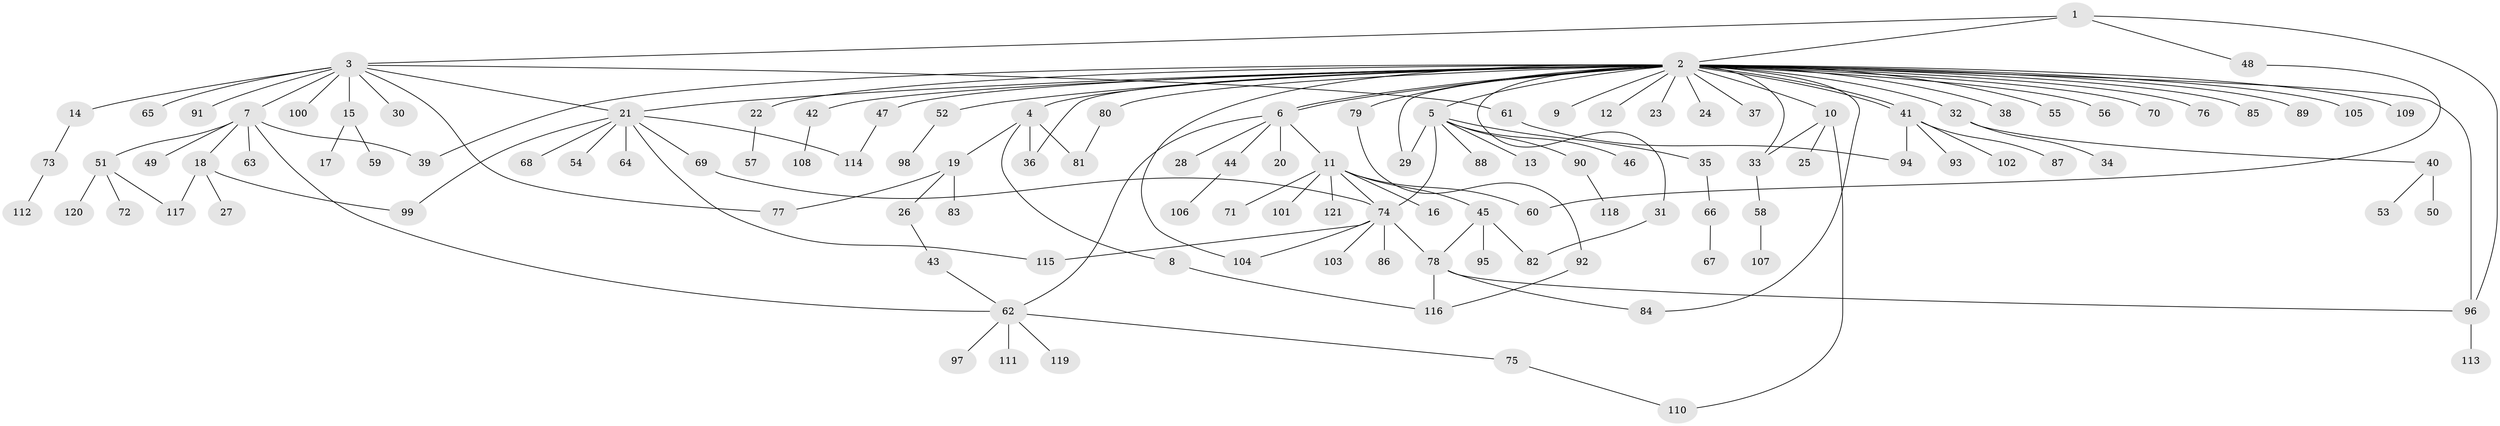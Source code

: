 // coarse degree distribution, {4: 0.041666666666666664, 37: 0.010416666666666666, 11: 0.010416666666666666, 5: 0.020833333333333332, 14: 0.010416666666666666, 6: 0.020833333333333332, 8: 0.03125, 1: 0.5729166666666666, 3: 0.041666666666666664, 2: 0.22916666666666666, 7: 0.010416666666666666}
// Generated by graph-tools (version 1.1) at 2025/51/02/27/25 19:51:57]
// undirected, 121 vertices, 148 edges
graph export_dot {
graph [start="1"]
  node [color=gray90,style=filled];
  1;
  2;
  3;
  4;
  5;
  6;
  7;
  8;
  9;
  10;
  11;
  12;
  13;
  14;
  15;
  16;
  17;
  18;
  19;
  20;
  21;
  22;
  23;
  24;
  25;
  26;
  27;
  28;
  29;
  30;
  31;
  32;
  33;
  34;
  35;
  36;
  37;
  38;
  39;
  40;
  41;
  42;
  43;
  44;
  45;
  46;
  47;
  48;
  49;
  50;
  51;
  52;
  53;
  54;
  55;
  56;
  57;
  58;
  59;
  60;
  61;
  62;
  63;
  64;
  65;
  66;
  67;
  68;
  69;
  70;
  71;
  72;
  73;
  74;
  75;
  76;
  77;
  78;
  79;
  80;
  81;
  82;
  83;
  84;
  85;
  86;
  87;
  88;
  89;
  90;
  91;
  92;
  93;
  94;
  95;
  96;
  97;
  98;
  99;
  100;
  101;
  102;
  103;
  104;
  105;
  106;
  107;
  108;
  109;
  110;
  111;
  112;
  113;
  114;
  115;
  116;
  117;
  118;
  119;
  120;
  121;
  1 -- 2;
  1 -- 3;
  1 -- 48;
  1 -- 96;
  2 -- 4;
  2 -- 5;
  2 -- 6;
  2 -- 6;
  2 -- 9;
  2 -- 10;
  2 -- 12;
  2 -- 21;
  2 -- 22;
  2 -- 23;
  2 -- 24;
  2 -- 29;
  2 -- 31;
  2 -- 32;
  2 -- 33;
  2 -- 36;
  2 -- 37;
  2 -- 38;
  2 -- 39;
  2 -- 41;
  2 -- 41;
  2 -- 42;
  2 -- 47;
  2 -- 52;
  2 -- 55;
  2 -- 56;
  2 -- 70;
  2 -- 76;
  2 -- 79;
  2 -- 80;
  2 -- 84;
  2 -- 85;
  2 -- 89;
  2 -- 96;
  2 -- 104;
  2 -- 105;
  2 -- 109;
  3 -- 7;
  3 -- 14;
  3 -- 15;
  3 -- 21;
  3 -- 30;
  3 -- 61;
  3 -- 65;
  3 -- 77;
  3 -- 91;
  3 -- 100;
  4 -- 8;
  4 -- 19;
  4 -- 36;
  4 -- 81;
  5 -- 13;
  5 -- 29;
  5 -- 35;
  5 -- 46;
  5 -- 74;
  5 -- 88;
  5 -- 90;
  6 -- 11;
  6 -- 20;
  6 -- 28;
  6 -- 44;
  6 -- 62;
  7 -- 18;
  7 -- 39;
  7 -- 49;
  7 -- 51;
  7 -- 62;
  7 -- 63;
  8 -- 116;
  10 -- 25;
  10 -- 33;
  10 -- 110;
  11 -- 16;
  11 -- 45;
  11 -- 60;
  11 -- 71;
  11 -- 74;
  11 -- 101;
  11 -- 121;
  14 -- 73;
  15 -- 17;
  15 -- 59;
  18 -- 27;
  18 -- 99;
  18 -- 117;
  19 -- 26;
  19 -- 77;
  19 -- 83;
  21 -- 54;
  21 -- 64;
  21 -- 68;
  21 -- 69;
  21 -- 99;
  21 -- 114;
  21 -- 115;
  22 -- 57;
  26 -- 43;
  31 -- 82;
  32 -- 34;
  32 -- 40;
  33 -- 58;
  35 -- 66;
  40 -- 50;
  40 -- 53;
  41 -- 87;
  41 -- 93;
  41 -- 94;
  41 -- 102;
  42 -- 108;
  43 -- 62;
  44 -- 106;
  45 -- 78;
  45 -- 82;
  45 -- 95;
  47 -- 114;
  48 -- 60;
  51 -- 72;
  51 -- 117;
  51 -- 120;
  52 -- 98;
  58 -- 107;
  61 -- 94;
  62 -- 75;
  62 -- 97;
  62 -- 111;
  62 -- 119;
  66 -- 67;
  69 -- 74;
  73 -- 112;
  74 -- 78;
  74 -- 86;
  74 -- 103;
  74 -- 104;
  74 -- 115;
  75 -- 110;
  78 -- 84;
  78 -- 96;
  78 -- 116;
  79 -- 92;
  80 -- 81;
  90 -- 118;
  92 -- 116;
  96 -- 113;
}
